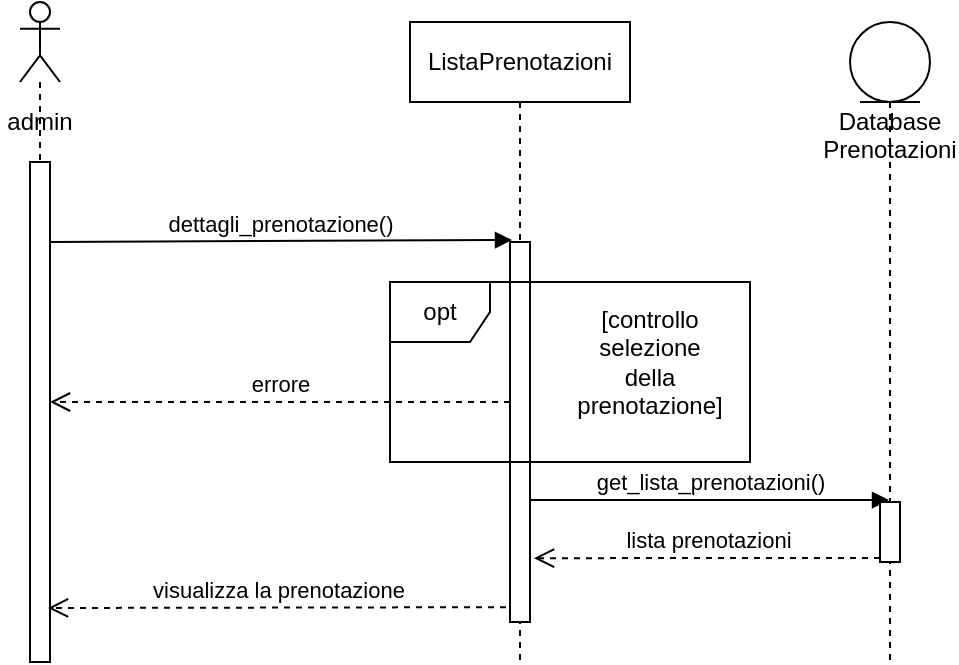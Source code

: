 <mxfile version="14.6.13" type="device"><diagram id="BsrCnI2ws_3AexMaw17n" name="Page-1"><mxGraphModel dx="946" dy="725" grid="1" gridSize="10" guides="1" tooltips="1" connect="1" arrows="1" fold="1" page="1" pageScale="1" pageWidth="827" pageHeight="1169" math="0" shadow="0"><root><mxCell id="0"/><mxCell id="1" parent="0"/><mxCell id="IiI8emDspCIhaDH_HXO1-1" value="" style="shape=umlLifeline;participant=umlActor;perimeter=lifelinePerimeter;whiteSpace=wrap;html=1;container=1;collapsible=0;recursiveResize=0;verticalAlign=top;spacingTop=36;outlineConnect=0;" parent="1" vertex="1"><mxGeometry x="65" y="40" width="20" height="90" as="geometry"/></mxCell><mxCell id="IiI8emDspCIhaDH_HXO1-2" value="" style="html=1;points=[];perimeter=orthogonalPerimeter;" parent="1" vertex="1"><mxGeometry x="70" y="120" width="10" height="250" as="geometry"/></mxCell><mxCell id="IiI8emDspCIhaDH_HXO1-3" value="admin" style="text;html=1;strokeColor=none;fillColor=none;align=center;verticalAlign=middle;whiteSpace=wrap;rounded=0;" parent="1" vertex="1"><mxGeometry x="55" y="90" width="40" height="20" as="geometry"/></mxCell><mxCell id="IiI8emDspCIhaDH_HXO1-4" value="&lt;div&gt;ListaPrenotazioni&lt;/div&gt;" style="shape=umlLifeline;perimeter=lifelinePerimeter;whiteSpace=wrap;html=1;container=1;collapsible=0;recursiveResize=0;outlineConnect=0;" parent="1" vertex="1"><mxGeometry x="260" y="50" width="110" height="320" as="geometry"/></mxCell><mxCell id="IiI8emDspCIhaDH_HXO1-5" value="" style="html=1;points=[];perimeter=orthogonalPerimeter;" parent="IiI8emDspCIhaDH_HXO1-4" vertex="1"><mxGeometry x="50" y="110" width="10" height="190" as="geometry"/></mxCell><mxCell id="IiI8emDspCIhaDH_HXO1-6" value="dettagli_prenotazione()" style="html=1;verticalAlign=bottom;endArrow=block;" parent="1" edge="1"><mxGeometry width="80" relative="1" as="geometry"><mxPoint x="80" y="160" as="sourcePoint"/><mxPoint x="311" y="159" as="targetPoint"/></mxGeometry></mxCell><mxCell id="IiI8emDspCIhaDH_HXO1-8" value="errore" style="html=1;verticalAlign=bottom;endArrow=open;dashed=1;endSize=8;" parent="1" edge="1"><mxGeometry relative="1" as="geometry"><mxPoint x="310" y="240" as="sourcePoint"/><mxPoint x="80" y="240" as="targetPoint"/></mxGeometry></mxCell><mxCell id="IiI8emDspCIhaDH_HXO1-10" value="opt" style="shape=umlFrame;whiteSpace=wrap;html=1;width=50;height=30;" parent="1" vertex="1"><mxGeometry x="250" y="180" width="180" height="90" as="geometry"/></mxCell><mxCell id="IiI8emDspCIhaDH_HXO1-11" value="&lt;div&gt;[controllo&lt;/div&gt;&lt;div&gt; selezione della prenotazione]&lt;/div&gt;" style="text;html=1;strokeColor=none;fillColor=none;align=center;verticalAlign=middle;whiteSpace=wrap;rounded=0;" parent="1" vertex="1"><mxGeometry x="360" y="210" width="40" height="20" as="geometry"/></mxCell><mxCell id="IiI8emDspCIhaDH_HXO1-12" value="&lt;div&gt;visualizza la prenotazione&lt;/div&gt;" style="html=1;verticalAlign=bottom;endArrow=open;dashed=1;endSize=8;exitX=-0.2;exitY=0.961;exitDx=0;exitDy=0;exitPerimeter=0;" parent="1" source="IiI8emDspCIhaDH_HXO1-5" edge="1"><mxGeometry relative="1" as="geometry"><mxPoint x="160" y="290" as="sourcePoint"/><mxPoint x="79" y="343" as="targetPoint"/><Array as="points"/></mxGeometry></mxCell><mxCell id="qdsjfegaGMo0b-DjXfFU-2" value="Database Prenotazioni&lt;br&gt;" style="shape=umlLifeline;participant=umlEntity;perimeter=lifelinePerimeter;whiteSpace=wrap;html=1;container=1;collapsible=0;recursiveResize=0;verticalAlign=top;spacingTop=36;outlineConnect=0;" vertex="1" parent="1"><mxGeometry x="480" y="50" width="40" height="320" as="geometry"/></mxCell><mxCell id="qdsjfegaGMo0b-DjXfFU-3" value="get_lista_prenotazioni()" style="html=1;verticalAlign=bottom;startArrow=none;startFill=0;endArrow=block;startSize=8;exitX=1;exitY=0.679;exitDx=0;exitDy=0;exitPerimeter=0;" edge="1" parent="1" source="IiI8emDspCIhaDH_HXO1-5" target="qdsjfegaGMo0b-DjXfFU-2"><mxGeometry width="60" relative="1" as="geometry"><mxPoint x="380" y="370" as="sourcePoint"/><mxPoint x="440" y="370" as="targetPoint"/></mxGeometry></mxCell><mxCell id="qdsjfegaGMo0b-DjXfFU-4" value="" style="html=1;points=[];perimeter=orthogonalPerimeter;" vertex="1" parent="1"><mxGeometry x="495" y="290" width="10" height="30" as="geometry"/></mxCell><mxCell id="qdsjfegaGMo0b-DjXfFU-5" value="lista prenotazioni" style="html=1;verticalAlign=bottom;endArrow=open;dashed=1;endSize=8;exitX=0;exitY=0.933;exitDx=0;exitDy=0;exitPerimeter=0;entryX=1.2;entryY=0.832;entryDx=0;entryDy=0;entryPerimeter=0;" edge="1" parent="1" source="qdsjfegaGMo0b-DjXfFU-4" target="IiI8emDspCIhaDH_HXO1-5"><mxGeometry relative="1" as="geometry"><mxPoint x="450" y="370" as="sourcePoint"/><mxPoint x="370" y="370" as="targetPoint"/></mxGeometry></mxCell></root></mxGraphModel></diagram></mxfile>